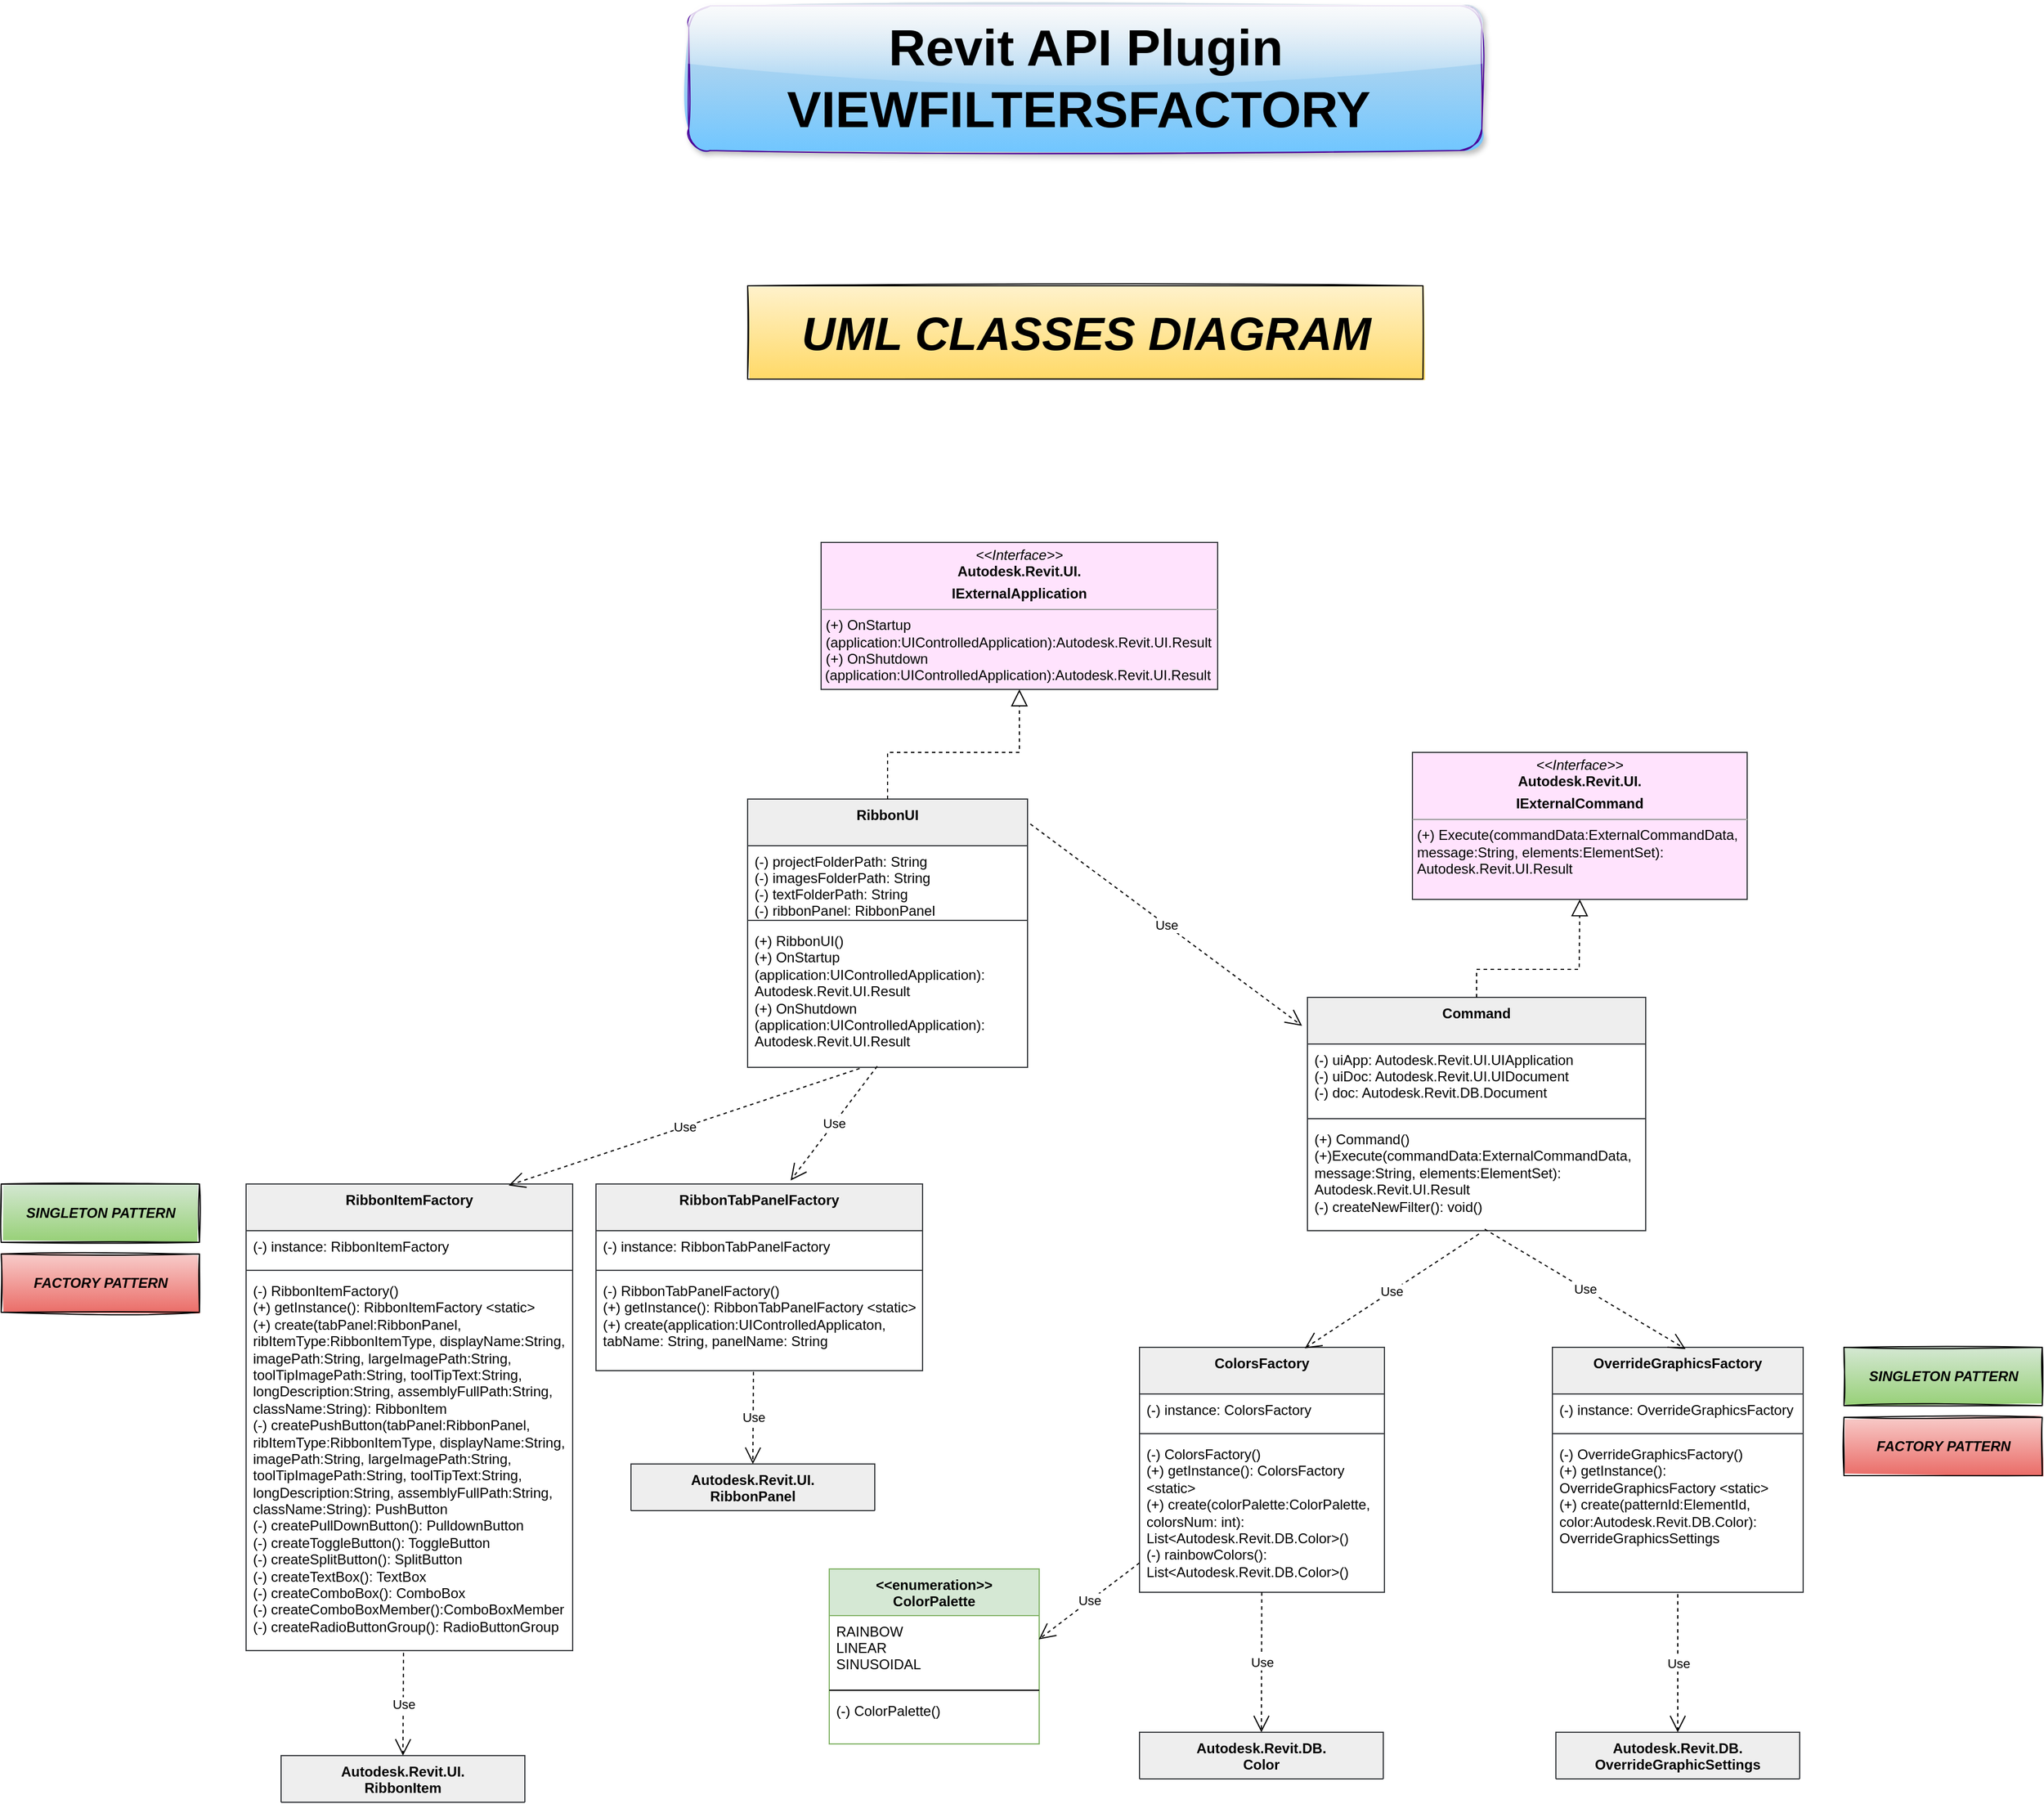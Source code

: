 <mxfile version="22.0.6" type="device">
  <diagram id="C5RBs43oDa-KdzZeNtuy" name="Page-1">
    <mxGraphModel dx="-2572" dy="5090" grid="1" gridSize="10" guides="1" tooltips="1" connect="1" arrows="1" fold="1" page="1" pageScale="1" pageWidth="827" pageHeight="1169" math="0" shadow="0">
      <root>
        <mxCell id="WIyWlLk6GJQsqaUBKTNV-0" />
        <mxCell id="WIyWlLk6GJQsqaUBKTNV-1" parent="WIyWlLk6GJQsqaUBKTNV-0" />
        <mxCell id="bTsdY4HcsBTZkOIxfHCk-0" value="&lt;&lt;enumeration&gt;&gt;&#xa;ColorPalette" style="swimlane;fontStyle=1;align=center;verticalAlign=top;childLayout=stackLayout;horizontal=1;startSize=40;horizontalStack=0;resizeParent=1;resizeParentMax=0;resizeLast=0;collapsible=1;marginBottom=0;labelBackgroundColor=none;fillColor=#d5e8d4;strokeColor=#82b366;" vertex="1" parent="WIyWlLk6GJQsqaUBKTNV-1">
          <mxGeometry x="5760" y="-1170" width="180" height="150" as="geometry" />
        </mxCell>
        <mxCell id="bTsdY4HcsBTZkOIxfHCk-1" value="RAINBOW&#xa;LINEAR&#xa;SINUSOIDAL" style="text;strokeColor=none;fillColor=none;align=left;verticalAlign=top;spacingLeft=4;spacingRight=4;overflow=hidden;rotatable=0;points=[[0,0.5],[1,0.5]];portConstraint=eastwest;labelBackgroundColor=none;" vertex="1" parent="bTsdY4HcsBTZkOIxfHCk-0">
          <mxGeometry y="40" width="180" height="60" as="geometry" />
        </mxCell>
        <mxCell id="bTsdY4HcsBTZkOIxfHCk-2" value="" style="line;strokeWidth=1;fillColor=none;align=left;verticalAlign=middle;spacingTop=-1;spacingLeft=3;spacingRight=3;rotatable=0;labelPosition=right;points=[];portConstraint=eastwest;labelBackgroundColor=none;" vertex="1" parent="bTsdY4HcsBTZkOIxfHCk-0">
          <mxGeometry y="100" width="180" height="8" as="geometry" />
        </mxCell>
        <mxCell id="bTsdY4HcsBTZkOIxfHCk-3" value="(-) ColorPalette()" style="text;strokeColor=none;fillColor=none;align=left;verticalAlign=top;spacingLeft=4;spacingRight=4;overflow=hidden;rotatable=0;points=[[0,0.5],[1,0.5]];portConstraint=eastwest;labelBackgroundColor=none;whiteSpace=wrap;" vertex="1" parent="bTsdY4HcsBTZkOIxfHCk-0">
          <mxGeometry y="108" width="180" height="42" as="geometry" />
        </mxCell>
        <mxCell id="bTsdY4HcsBTZkOIxfHCk-4" value="ColorsFactory" style="swimlane;fontStyle=1;align=center;verticalAlign=top;childLayout=stackLayout;horizontal=1;startSize=40;horizontalStack=0;resizeParent=1;resizeParentMax=0;resizeLast=0;collapsible=1;marginBottom=0;movable=1;resizable=1;rotatable=1;deletable=1;editable=1;locked=0;connectable=1;fillColor=#eeeeee;strokeColor=#36393d;" vertex="1" parent="WIyWlLk6GJQsqaUBKTNV-1">
          <mxGeometry x="6026" y="-1360" width="210" height="210" as="geometry" />
        </mxCell>
        <mxCell id="bTsdY4HcsBTZkOIxfHCk-5" value="(-) instance: ColorsFactory" style="text;strokeColor=none;fillColor=none;align=left;verticalAlign=top;spacingLeft=4;spacingRight=4;overflow=hidden;rotatable=0;points=[[0,0.5],[1,0.5]];portConstraint=eastwest;" vertex="1" parent="bTsdY4HcsBTZkOIxfHCk-4">
          <mxGeometry y="40" width="210" height="30" as="geometry" />
        </mxCell>
        <mxCell id="bTsdY4HcsBTZkOIxfHCk-6" value="" style="line;strokeWidth=1;fillColor=none;align=left;verticalAlign=middle;spacingTop=-1;spacingLeft=3;spacingRight=3;rotatable=0;labelPosition=right;points=[];portConstraint=eastwest;strokeColor=inherit;" vertex="1" parent="bTsdY4HcsBTZkOIxfHCk-4">
          <mxGeometry y="70" width="210" height="8" as="geometry" />
        </mxCell>
        <mxCell id="bTsdY4HcsBTZkOIxfHCk-7" value="(-) ColorsFactory()&#xa;(+) getInstance(): ColorsFactory &lt;static&gt;&#xa;(+) create(colorPalette:ColorPalette, colorsNum: int): List&lt;Autodesk.Revit.DB.Color&gt;()&#xa;(-) rainbowColors(): List&lt;Autodesk.Revit.DB.Color&gt;()" style="text;strokeColor=none;fillColor=none;align=left;verticalAlign=top;spacingLeft=4;spacingRight=4;overflow=hidden;rotatable=0;points=[[0,0.5],[1,0.5]];portConstraint=eastwest;whiteSpace=wrap;" vertex="1" parent="bTsdY4HcsBTZkOIxfHCk-4">
          <mxGeometry y="78" width="210" height="132" as="geometry" />
        </mxCell>
        <mxCell id="bTsdY4HcsBTZkOIxfHCk-8" value="OverrideGraphicsFactory" style="swimlane;fontStyle=1;align=center;verticalAlign=top;childLayout=stackLayout;horizontal=1;startSize=40;horizontalStack=0;resizeParent=1;resizeParentMax=0;resizeLast=0;collapsible=1;marginBottom=0;movable=1;resizable=1;rotatable=1;deletable=1;editable=1;locked=0;connectable=1;fillColor=#eeeeee;strokeColor=#36393d;" vertex="1" parent="WIyWlLk6GJQsqaUBKTNV-1">
          <mxGeometry x="6380" y="-1360" width="215" height="210" as="geometry" />
        </mxCell>
        <mxCell id="bTsdY4HcsBTZkOIxfHCk-9" value="(-) instance: OverrideGraphicsFactory" style="text;strokeColor=none;fillColor=none;align=left;verticalAlign=top;spacingLeft=4;spacingRight=4;overflow=hidden;rotatable=0;points=[[0,0.5],[1,0.5]];portConstraint=eastwest;" vertex="1" parent="bTsdY4HcsBTZkOIxfHCk-8">
          <mxGeometry y="40" width="215" height="30" as="geometry" />
        </mxCell>
        <mxCell id="bTsdY4HcsBTZkOIxfHCk-10" value="" style="line;strokeWidth=1;fillColor=none;align=left;verticalAlign=middle;spacingTop=-1;spacingLeft=3;spacingRight=3;rotatable=0;labelPosition=right;points=[];portConstraint=eastwest;strokeColor=inherit;" vertex="1" parent="bTsdY4HcsBTZkOIxfHCk-8">
          <mxGeometry y="70" width="215" height="8" as="geometry" />
        </mxCell>
        <mxCell id="bTsdY4HcsBTZkOIxfHCk-11" value="(-) OverrideGraphicsFactory()&#xa;(+) getInstance(): OverrideGraphicsFactory &lt;static&gt;&#xa;(+) create(patternId:ElementId, color:Autodesk.Revit.DB.Color): OverrideGraphicsSettings" style="text;strokeColor=none;fillColor=none;align=left;verticalAlign=top;spacingLeft=4;spacingRight=4;overflow=hidden;rotatable=0;points=[[0,0.5],[1,0.5]];portConstraint=eastwest;whiteSpace=wrap;" vertex="1" parent="bTsdY4HcsBTZkOIxfHCk-8">
          <mxGeometry y="78" width="215" height="132" as="geometry" />
        </mxCell>
        <mxCell id="bTsdY4HcsBTZkOIxfHCk-12" value="RibbonItemFactory" style="swimlane;fontStyle=1;align=center;verticalAlign=top;childLayout=stackLayout;horizontal=1;startSize=40;horizontalStack=0;resizeParent=1;resizeParentMax=0;resizeLast=0;collapsible=1;marginBottom=0;movable=1;resizable=1;rotatable=1;deletable=1;editable=1;locked=0;connectable=1;fillColor=#eeeeee;strokeColor=#36393d;" vertex="1" parent="WIyWlLk6GJQsqaUBKTNV-1">
          <mxGeometry x="5260" y="-1500" width="280" height="400" as="geometry" />
        </mxCell>
        <mxCell id="bTsdY4HcsBTZkOIxfHCk-13" value="(-) instance: RibbonItemFactory" style="text;strokeColor=none;fillColor=none;align=left;verticalAlign=top;spacingLeft=4;spacingRight=4;overflow=hidden;rotatable=0;points=[[0,0.5],[1,0.5]];portConstraint=eastwest;" vertex="1" parent="bTsdY4HcsBTZkOIxfHCk-12">
          <mxGeometry y="40" width="280" height="30" as="geometry" />
        </mxCell>
        <mxCell id="bTsdY4HcsBTZkOIxfHCk-14" value="" style="line;strokeWidth=1;fillColor=none;align=left;verticalAlign=middle;spacingTop=-1;spacingLeft=3;spacingRight=3;rotatable=0;labelPosition=right;points=[];portConstraint=eastwest;strokeColor=inherit;" vertex="1" parent="bTsdY4HcsBTZkOIxfHCk-12">
          <mxGeometry y="70" width="280" height="8" as="geometry" />
        </mxCell>
        <mxCell id="bTsdY4HcsBTZkOIxfHCk-15" value="(-) RibbonItemFactory()&#xa;(+) getInstance(): RibbonItemFactory &lt;static&gt;&#xa;(+) create(tabPanel:RibbonPanel, ribItemType:RibbonItemType, displayName:String, imagePath:String, largeImagePath:String, toolTipImagePath:String, toolTipText:String, longDescription:String, assemblyFullPath:String, className:String): RibbonItem&#xa;(-) createPushButton(tabPanel:RibbonPanel, ribItemType:RibbonItemType, displayName:String, imagePath:String, largeImagePath:String, toolTipImagePath:String, toolTipText:String, longDescription:String, assemblyFullPath:String, className:String): PushButton&#xa;(-) createPullDownButton(): PulldownButton&#xa;(-) createToggleButton(): ToggleButton&#xa;(-) createSplitButton(): SplitButton&#xa;(-) createTextBox(): TextBox&#xa;(-) createComboBox(): ComboBox&#xa;(-) createComboBoxMember():ComboBoxMember&#xa;(-) createRadioButtonGroup(): RadioButtonGroup" style="text;strokeColor=none;fillColor=none;align=left;verticalAlign=top;spacingLeft=4;spacingRight=4;overflow=hidden;rotatable=0;points=[[0,0.5],[1,0.5]];portConstraint=eastwest;whiteSpace=wrap;" vertex="1" parent="bTsdY4HcsBTZkOIxfHCk-12">
          <mxGeometry y="78" width="280" height="322" as="geometry" />
        </mxCell>
        <mxCell id="bTsdY4HcsBTZkOIxfHCk-16" value="RibbonTabPanelFactory" style="swimlane;fontStyle=1;align=center;verticalAlign=top;childLayout=stackLayout;horizontal=1;startSize=40;horizontalStack=0;resizeParent=1;resizeParentMax=0;resizeLast=0;collapsible=1;marginBottom=0;movable=1;resizable=1;rotatable=1;deletable=1;editable=1;locked=0;connectable=1;fillColor=#eeeeee;strokeColor=#36393d;" vertex="1" parent="WIyWlLk6GJQsqaUBKTNV-1">
          <mxGeometry x="5560" y="-1500" width="280" height="160" as="geometry" />
        </mxCell>
        <mxCell id="bTsdY4HcsBTZkOIxfHCk-17" value="(-) instance: RibbonTabPanelFactory" style="text;strokeColor=none;fillColor=none;align=left;verticalAlign=top;spacingLeft=4;spacingRight=4;overflow=hidden;rotatable=0;points=[[0,0.5],[1,0.5]];portConstraint=eastwest;" vertex="1" parent="bTsdY4HcsBTZkOIxfHCk-16">
          <mxGeometry y="40" width="280" height="30" as="geometry" />
        </mxCell>
        <mxCell id="bTsdY4HcsBTZkOIxfHCk-18" value="" style="line;strokeWidth=1;fillColor=none;align=left;verticalAlign=middle;spacingTop=-1;spacingLeft=3;spacingRight=3;rotatable=0;labelPosition=right;points=[];portConstraint=eastwest;strokeColor=inherit;" vertex="1" parent="bTsdY4HcsBTZkOIxfHCk-16">
          <mxGeometry y="70" width="280" height="8" as="geometry" />
        </mxCell>
        <mxCell id="bTsdY4HcsBTZkOIxfHCk-19" value="(-) RibbonTabPanelFactory()&#xa;(+) getInstance(): RibbonTabPanelFactory &lt;static&gt;&#xa;(+) create(application:UIControlledApplicaton, tabName: String, panelName: String" style="text;strokeColor=none;fillColor=none;align=left;verticalAlign=top;spacingLeft=4;spacingRight=4;overflow=hidden;rotatable=0;points=[[0,0.5],[1,0.5]];portConstraint=eastwest;whiteSpace=wrap;" vertex="1" parent="bTsdY4HcsBTZkOIxfHCk-16">
          <mxGeometry y="78" width="280" height="82" as="geometry" />
        </mxCell>
        <mxCell id="bTsdY4HcsBTZkOIxfHCk-20" value="RibbonUI" style="swimlane;fontStyle=1;align=center;verticalAlign=top;childLayout=stackLayout;horizontal=1;startSize=40;horizontalStack=0;resizeParent=1;resizeParentMax=0;resizeLast=0;collapsible=1;marginBottom=0;movable=1;resizable=1;rotatable=1;deletable=1;editable=1;locked=0;connectable=1;fillColor=#eeeeee;strokeColor=#36393d;" vertex="1" parent="WIyWlLk6GJQsqaUBKTNV-1">
          <mxGeometry x="5690" y="-1830" width="240" height="230" as="geometry" />
        </mxCell>
        <mxCell id="bTsdY4HcsBTZkOIxfHCk-21" value="(-) projectFolderPath: String&#xa;(-) imagesFolderPath: String&#xa;(-) textFolderPath: String&#xa;(-) ribbonPanel: RibbonPanel" style="text;strokeColor=none;fillColor=none;align=left;verticalAlign=top;spacingLeft=4;spacingRight=4;overflow=hidden;rotatable=0;points=[[0,0.5],[1,0.5]];portConstraint=eastwest;" vertex="1" parent="bTsdY4HcsBTZkOIxfHCk-20">
          <mxGeometry y="40" width="240" height="60" as="geometry" />
        </mxCell>
        <mxCell id="bTsdY4HcsBTZkOIxfHCk-22" value="" style="line;strokeWidth=1;fillColor=none;align=left;verticalAlign=middle;spacingTop=-1;spacingLeft=3;spacingRight=3;rotatable=0;labelPosition=right;points=[];portConstraint=eastwest;strokeColor=inherit;" vertex="1" parent="bTsdY4HcsBTZkOIxfHCk-20">
          <mxGeometry y="100" width="240" height="8" as="geometry" />
        </mxCell>
        <mxCell id="bTsdY4HcsBTZkOIxfHCk-23" value="(+) RibbonUI()&#xa;(+) OnStartup&#xa;(application:UIControlledApplication):&#xa;Autodesk.Revit.UI.Result&#xa;(+) OnShutdown &#xa;(application:UIControlledApplication):&#xa;Autodesk.Revit.UI.Result" style="text;strokeColor=none;fillColor=none;align=left;verticalAlign=top;spacingLeft=4;spacingRight=4;overflow=hidden;rotatable=0;points=[[0,0.5],[1,0.5]];portConstraint=eastwest;whiteSpace=wrap;" vertex="1" parent="bTsdY4HcsBTZkOIxfHCk-20">
          <mxGeometry y="108" width="240" height="122" as="geometry" />
        </mxCell>
        <mxCell id="bTsdY4HcsBTZkOIxfHCk-24" value="&lt;p style=&quot;margin: 0px ; margin-top: 4px ; text-align: center&quot;&gt;&lt;i&gt;&amp;lt;&amp;lt;Interface&amp;gt;&amp;gt;&lt;/i&gt;&lt;br&gt;&lt;b&gt;Autodesk.Revit.UI.&lt;/b&gt;&lt;/p&gt;&lt;p style=&quot;margin: 0px ; margin-top: 4px ; text-align: center&quot;&gt;&lt;b&gt;IExternalApplication&lt;/b&gt;&lt;/p&gt;&lt;hr size=&quot;1&quot;&gt;&lt;p style=&quot;margin: 0px ; margin-left: 4px&quot;&gt;(+) OnStartup&lt;/p&gt;&lt;p style=&quot;margin: 0px ; margin-left: 4px&quot;&gt;(application:UIControlledApplication):&lt;span style=&quot;background-color: initial;&quot;&gt;Autodesk.Revit.UI.Result&lt;/span&gt;&lt;/p&gt;&lt;p style=&quot;margin: 0px ; margin-left: 4px&quot;&gt;&lt;span style=&quot;background-color: initial;&quot;&gt;(+) OnShutdown&lt;/span&gt;&lt;/p&gt;&amp;nbsp;(application:UIControlledApplication):Autodesk.Revit.UI.Result" style="verticalAlign=top;align=left;overflow=fill;fontSize=12;fontFamily=Helvetica;html=1;fillColor=#FFE3FD;strokeColor=#36393d;" vertex="1" parent="WIyWlLk6GJQsqaUBKTNV-1">
          <mxGeometry x="5753" y="-2050" width="340" height="126" as="geometry" />
        </mxCell>
        <mxCell id="bTsdY4HcsBTZkOIxfHCk-25" value="" style="endArrow=block;dashed=1;endFill=0;endSize=12;html=1;rounded=0;exitX=0.5;exitY=0;exitDx=0;exitDy=0;entryX=0.5;entryY=1;entryDx=0;entryDy=0;" edge="1" parent="WIyWlLk6GJQsqaUBKTNV-1" source="bTsdY4HcsBTZkOIxfHCk-20" target="bTsdY4HcsBTZkOIxfHCk-24">
          <mxGeometry width="160" relative="1" as="geometry">
            <mxPoint x="5640" y="-1850" as="sourcePoint" />
            <mxPoint x="5925" y="-1910" as="targetPoint" />
            <Array as="points">
              <mxPoint x="5810" y="-1870" />
              <mxPoint x="5923" y="-1870" />
            </Array>
          </mxGeometry>
        </mxCell>
        <mxCell id="bTsdY4HcsBTZkOIxfHCk-28" value="Command" style="swimlane;fontStyle=1;align=center;verticalAlign=top;childLayout=stackLayout;horizontal=1;startSize=40;horizontalStack=0;resizeParent=1;resizeParentMax=0;resizeLast=0;collapsible=1;marginBottom=0;movable=1;resizable=1;rotatable=1;deletable=1;editable=1;locked=0;connectable=1;fillColor=#eeeeee;strokeColor=#36393d;" vertex="1" parent="WIyWlLk6GJQsqaUBKTNV-1">
          <mxGeometry x="6170" y="-1660" width="290" height="200" as="geometry" />
        </mxCell>
        <mxCell id="bTsdY4HcsBTZkOIxfHCk-29" value="(-) uiApp: Autodesk.Revit.UI.UIApplication&#xa;(-) uiDoc: Autodesk.Revit.UI.UIDocument&#xa;(-) doc: Autodesk.Revit.DB.Document" style="text;strokeColor=none;fillColor=none;align=left;verticalAlign=top;spacingLeft=4;spacingRight=4;overflow=hidden;rotatable=0;points=[[0,0.5],[1,0.5]];portConstraint=eastwest;" vertex="1" parent="bTsdY4HcsBTZkOIxfHCk-28">
          <mxGeometry y="40" width="290" height="60" as="geometry" />
        </mxCell>
        <mxCell id="bTsdY4HcsBTZkOIxfHCk-30" value="" style="line;strokeWidth=1;fillColor=none;align=left;verticalAlign=middle;spacingTop=-1;spacingLeft=3;spacingRight=3;rotatable=0;labelPosition=right;points=[];portConstraint=eastwest;strokeColor=inherit;" vertex="1" parent="bTsdY4HcsBTZkOIxfHCk-28">
          <mxGeometry y="100" width="290" height="8" as="geometry" />
        </mxCell>
        <mxCell id="bTsdY4HcsBTZkOIxfHCk-31" value="(+) Command()&#xa;(+)Execute(commandData:ExternalCommandData, &#xa;message:String, elements:ElementSet): &#xa;Autodesk.Revit.UI.Result&#xa;(-) createNewFilter(): void()" style="text;strokeColor=none;fillColor=none;align=left;verticalAlign=top;spacingLeft=4;spacingRight=4;overflow=hidden;rotatable=0;points=[[0,0.5],[1,0.5]];portConstraint=eastwest;whiteSpace=wrap;" vertex="1" parent="bTsdY4HcsBTZkOIxfHCk-28">
          <mxGeometry y="108" width="290" height="92" as="geometry" />
        </mxCell>
        <mxCell id="bTsdY4HcsBTZkOIxfHCk-32" value="&lt;p style=&quot;margin: 0px ; margin-top: 4px ; text-align: center&quot;&gt;&lt;i&gt;&amp;lt;&amp;lt;Interface&amp;gt;&amp;gt;&lt;/i&gt;&lt;br&gt;&lt;b&gt;Autodesk.Revit.UI.&lt;/b&gt;&lt;/p&gt;&lt;p style=&quot;margin: 0px ; margin-top: 4px ; text-align: center&quot;&gt;&lt;b&gt;IExternalCommand&lt;/b&gt;&lt;/p&gt;&lt;hr size=&quot;1&quot;&gt;&lt;p style=&quot;margin: 0px ; margin-left: 4px&quot;&gt;(+) Execute(commandData:ExternalCommandData,&amp;nbsp;&lt;/p&gt;&lt;p style=&quot;margin: 0px ; margin-left: 4px&quot;&gt;message:String, elements:ElementSet):&amp;nbsp;&lt;/p&gt;&lt;p style=&quot;margin: 0px ; margin-left: 4px&quot;&gt;Autodesk.Revit.UI.Result&lt;/p&gt;&lt;p style=&quot;margin: 0px ; margin-left: 4px&quot;&gt;&lt;/p&gt;" style="verticalAlign=top;align=left;overflow=fill;fontSize=12;fontFamily=Helvetica;html=1;fillColor=#FFE3FD;strokeColor=#36393d;" vertex="1" parent="WIyWlLk6GJQsqaUBKTNV-1">
          <mxGeometry x="6260" y="-1870" width="287" height="126" as="geometry" />
        </mxCell>
        <mxCell id="bTsdY4HcsBTZkOIxfHCk-33" value="" style="endArrow=block;dashed=1;endFill=0;endSize=12;html=1;rounded=0;exitX=0.5;exitY=0;exitDx=0;exitDy=0;entryX=0.5;entryY=1;entryDx=0;entryDy=0;" edge="1" parent="WIyWlLk6GJQsqaUBKTNV-1" source="bTsdY4HcsBTZkOIxfHCk-28" target="bTsdY4HcsBTZkOIxfHCk-32">
          <mxGeometry width="160" relative="1" as="geometry">
            <mxPoint x="6120" y="-1664" as="sourcePoint" />
            <mxPoint x="6405" y="-1724" as="targetPoint" />
            <Array as="points">
              <mxPoint x="6315" y="-1684" />
              <mxPoint x="6360" y="-1684" />
              <mxPoint x="6403" y="-1684" />
            </Array>
          </mxGeometry>
        </mxCell>
        <mxCell id="bTsdY4HcsBTZkOIxfHCk-35" value="Use" style="endArrow=open;endSize=12;dashed=1;html=1;rounded=0;entryX=0.998;entryY=0.34;entryDx=0;entryDy=0;entryPerimeter=0;" edge="1" parent="WIyWlLk6GJQsqaUBKTNV-1" source="bTsdY4HcsBTZkOIxfHCk-4" target="bTsdY4HcsBTZkOIxfHCk-1">
          <mxGeometry width="160" relative="1" as="geometry">
            <mxPoint x="6212" y="-1380" as="sourcePoint" />
            <mxPoint x="6342" y="-1331" as="targetPoint" />
            <Array as="points" />
          </mxGeometry>
        </mxCell>
        <mxCell id="bTsdY4HcsBTZkOIxfHCk-36" value="Use" style="endArrow=open;endSize=12;dashed=1;html=1;rounded=0;entryX=-0.016;entryY=0.122;entryDx=0;entryDy=0;entryPerimeter=0;exitX=1.01;exitY=0.093;exitDx=0;exitDy=0;exitPerimeter=0;" edge="1" parent="WIyWlLk6GJQsqaUBKTNV-1" source="bTsdY4HcsBTZkOIxfHCk-20" target="bTsdY4HcsBTZkOIxfHCk-28">
          <mxGeometry width="160" relative="1" as="geometry">
            <mxPoint x="6108" y="-1618" as="sourcePoint" />
            <mxPoint x="6020" y="-1570" as="targetPoint" />
            <Array as="points" />
          </mxGeometry>
        </mxCell>
        <mxCell id="bTsdY4HcsBTZkOIxfHCk-37" value="Use" style="endArrow=open;endSize=12;dashed=1;html=1;rounded=0;entryX=0.531;entryY=0.007;entryDx=0;entryDy=0;entryPerimeter=0;exitX=0.524;exitY=0.986;exitDx=0;exitDy=0;exitPerimeter=0;" edge="1" parent="WIyWlLk6GJQsqaUBKTNV-1" source="bTsdY4HcsBTZkOIxfHCk-31" target="bTsdY4HcsBTZkOIxfHCk-8">
          <mxGeometry width="160" relative="1" as="geometry">
            <mxPoint x="6340" y="-1430" as="sourcePoint" />
            <mxPoint x="6573" y="-1257" as="targetPoint" />
            <Array as="points" />
          </mxGeometry>
        </mxCell>
        <mxCell id="bTsdY4HcsBTZkOIxfHCk-38" value="Use" style="endArrow=open;endSize=12;dashed=1;html=1;rounded=0;exitX=0.507;exitY=1.031;exitDx=0;exitDy=0;exitPerimeter=0;entryX=0.675;entryY=0.004;entryDx=0;entryDy=0;entryPerimeter=0;" edge="1" parent="WIyWlLk6GJQsqaUBKTNV-1" source="bTsdY4HcsBTZkOIxfHCk-31" target="bTsdY4HcsBTZkOIxfHCk-4">
          <mxGeometry width="160" relative="1" as="geometry">
            <mxPoint x="6330" y="-1450" as="sourcePoint" />
            <mxPoint x="6300" y="-1200" as="targetPoint" />
            <Array as="points" />
          </mxGeometry>
        </mxCell>
        <mxCell id="bTsdY4HcsBTZkOIxfHCk-39" value="Use" style="endArrow=open;endSize=12;dashed=1;html=1;rounded=0;exitX=0.463;exitY=0.992;exitDx=0;exitDy=0;exitPerimeter=0;entryX=0.596;entryY=-0.019;entryDx=0;entryDy=0;entryPerimeter=0;" edge="1" parent="WIyWlLk6GJQsqaUBKTNV-1" source="bTsdY4HcsBTZkOIxfHCk-23" target="bTsdY4HcsBTZkOIxfHCk-16">
          <mxGeometry width="160" relative="1" as="geometry">
            <mxPoint x="5959" y="-1550" as="sourcePoint" />
            <mxPoint x="5810" y="-1452" as="targetPoint" />
            <Array as="points" />
          </mxGeometry>
        </mxCell>
        <mxCell id="bTsdY4HcsBTZkOIxfHCk-40" value="Use" style="endArrow=open;endSize=12;dashed=1;html=1;rounded=0;exitX=0.4;exitY=1.008;exitDx=0;exitDy=0;exitPerimeter=0;entryX=0.804;entryY=0.003;entryDx=0;entryDy=0;entryPerimeter=0;" edge="1" parent="WIyWlLk6GJQsqaUBKTNV-1" source="bTsdY4HcsBTZkOIxfHCk-23" target="bTsdY4HcsBTZkOIxfHCk-12">
          <mxGeometry width="160" relative="1" as="geometry">
            <mxPoint x="5811" y="-1591" as="sourcePoint" />
            <mxPoint x="5737" y="-1493" as="targetPoint" />
            <Array as="points" />
          </mxGeometry>
        </mxCell>
        <mxCell id="bTsdY4HcsBTZkOIxfHCk-44" value="&lt;i&gt;&lt;b&gt;SINGLETON PATTERN&lt;/b&gt;&lt;/i&gt;" style="html=1;labelBackgroundColor=none;fillColor=#d5e8d4;strokeColor=#000000;glass=0;sketch=1;gradientColor=#97d077;" vertex="1" parent="WIyWlLk6GJQsqaUBKTNV-1">
          <mxGeometry x="5050" y="-1500" width="170" height="50" as="geometry" />
        </mxCell>
        <mxCell id="bTsdY4HcsBTZkOIxfHCk-43" value="&lt;i&gt;&lt;b&gt;FACTORY PATTERN&lt;/b&gt;&lt;/i&gt;" style="html=1;labelBackgroundColor=none;fillColor=#f8cecc;strokeColor=#000000;gradientColor=#ea6b66;glass=0;sketch=1;" vertex="1" parent="WIyWlLk6GJQsqaUBKTNV-1">
          <mxGeometry x="5050" y="-1440" width="170" height="50" as="geometry" />
        </mxCell>
        <mxCell id="bTsdY4HcsBTZkOIxfHCk-45" value="&lt;i&gt;&lt;b&gt;SINGLETON PATTERN&lt;/b&gt;&lt;/i&gt;" style="html=1;labelBackgroundColor=none;fillColor=#d5e8d4;strokeColor=#000000;glass=0;sketch=1;gradientColor=#97d077;" vertex="1" parent="WIyWlLk6GJQsqaUBKTNV-1">
          <mxGeometry x="6630" y="-1360" width="170" height="50" as="geometry" />
        </mxCell>
        <mxCell id="bTsdY4HcsBTZkOIxfHCk-46" value="&lt;i&gt;&lt;b&gt;FACTORY PATTERN&lt;/b&gt;&lt;/i&gt;" style="html=1;labelBackgroundColor=none;fillColor=#f8cecc;strokeColor=#000000;gradientColor=#ea6b66;glass=0;sketch=1;" vertex="1" parent="WIyWlLk6GJQsqaUBKTNV-1">
          <mxGeometry x="6630" y="-1300" width="170" height="50" as="geometry" />
        </mxCell>
        <mxCell id="bTsdY4HcsBTZkOIxfHCk-47" value="Use" style="endArrow=open;endSize=12;dashed=1;html=1;rounded=0;entryX=0.5;entryY=0;entryDx=0;entryDy=0;" edge="1" parent="WIyWlLk6GJQsqaUBKTNV-1" source="bTsdY4HcsBTZkOIxfHCk-7" target="bTsdY4HcsBTZkOIxfHCk-49">
          <mxGeometry width="160" relative="1" as="geometry">
            <mxPoint x="6153" y="-1130" as="sourcePoint" />
            <mxPoint x="6140" y="-1070" as="targetPoint" />
            <Array as="points" />
          </mxGeometry>
        </mxCell>
        <mxCell id="bTsdY4HcsBTZkOIxfHCk-48" value="Use" style="endArrow=open;endSize=12;dashed=1;html=1;rounded=0;exitX=0.5;exitY=1.012;exitDx=0;exitDy=0;exitPerimeter=0;entryX=0.5;entryY=0;entryDx=0;entryDy=0;" edge="1" parent="WIyWlLk6GJQsqaUBKTNV-1" source="bTsdY4HcsBTZkOIxfHCk-11" target="bTsdY4HcsBTZkOIxfHCk-58">
          <mxGeometry width="160" relative="1" as="geometry">
            <mxPoint x="6150" y="-1140" as="sourcePoint" />
            <mxPoint x="6450" y="-1080" as="targetPoint" />
            <Array as="points" />
          </mxGeometry>
        </mxCell>
        <mxCell id="bTsdY4HcsBTZkOIxfHCk-49" value="Autodesk.Revit.DB.&#xa;Color" style="swimlane;fontStyle=1;align=center;verticalAlign=top;childLayout=stackLayout;horizontal=1;startSize=40;horizontalStack=0;resizeParent=1;resizeParentMax=0;resizeLast=0;collapsible=1;marginBottom=0;movable=1;resizable=1;rotatable=1;deletable=1;editable=1;locked=0;connectable=1;fillColor=#eeeeee;strokeColor=#36393d;" vertex="1" parent="WIyWlLk6GJQsqaUBKTNV-1">
          <mxGeometry x="6026" y="-1030" width="209" height="40" as="geometry" />
        </mxCell>
        <mxCell id="bTsdY4HcsBTZkOIxfHCk-53" value="Autodesk.Revit.UI.&#xa;RibbonItem" style="swimlane;fontStyle=1;align=center;verticalAlign=top;childLayout=stackLayout;horizontal=1;startSize=40;horizontalStack=0;resizeParent=1;resizeParentMax=0;resizeLast=0;collapsible=1;marginBottom=0;movable=1;resizable=1;rotatable=1;deletable=1;editable=1;locked=0;connectable=1;fillColor=#eeeeee;strokeColor=#36393d;" vertex="1" parent="WIyWlLk6GJQsqaUBKTNV-1">
          <mxGeometry x="5290" y="-1010" width="209" height="40" as="geometry" />
        </mxCell>
        <mxCell id="bTsdY4HcsBTZkOIxfHCk-57" value="Use" style="endArrow=open;endSize=12;dashed=1;html=1;rounded=0;entryX=0.5;entryY=0;entryDx=0;entryDy=0;exitX=0.482;exitY=1.006;exitDx=0;exitDy=0;exitPerimeter=0;" edge="1" parent="WIyWlLk6GJQsqaUBKTNV-1" source="bTsdY4HcsBTZkOIxfHCk-15" target="bTsdY4HcsBTZkOIxfHCk-53">
          <mxGeometry width="160" relative="1" as="geometry">
            <mxPoint x="5499" y="-1080" as="sourcePoint" />
            <mxPoint x="5499" y="-960" as="targetPoint" />
            <Array as="points" />
          </mxGeometry>
        </mxCell>
        <mxCell id="bTsdY4HcsBTZkOIxfHCk-58" value="Autodesk.Revit.DB.&#xa;OverrideGraphicSettings" style="swimlane;fontStyle=1;align=center;verticalAlign=top;childLayout=stackLayout;horizontal=1;startSize=40;horizontalStack=0;resizeParent=1;resizeParentMax=0;resizeLast=0;collapsible=1;marginBottom=0;movable=1;resizable=1;rotatable=1;deletable=1;editable=1;locked=0;connectable=1;fillColor=#eeeeee;strokeColor=#36393d;" vertex="1" parent="WIyWlLk6GJQsqaUBKTNV-1">
          <mxGeometry x="6383" y="-1030" width="209" height="40" as="geometry" />
        </mxCell>
        <mxCell id="bTsdY4HcsBTZkOIxfHCk-59" value="Autodesk.Revit.UI.&#xa;RibbonPanel" style="swimlane;fontStyle=1;align=center;verticalAlign=top;childLayout=stackLayout;horizontal=1;startSize=40;horizontalStack=0;resizeParent=1;resizeParentMax=0;resizeLast=0;collapsible=1;marginBottom=0;movable=1;resizable=1;rotatable=1;deletable=1;editable=1;locked=0;connectable=1;fillColor=#eeeeee;strokeColor=#36393d;" vertex="1" parent="WIyWlLk6GJQsqaUBKTNV-1">
          <mxGeometry x="5590" y="-1260" width="209" height="40" as="geometry" />
        </mxCell>
        <mxCell id="bTsdY4HcsBTZkOIxfHCk-60" value="Use" style="endArrow=open;endSize=12;dashed=1;html=1;rounded=0;entryX=0.5;entryY=0;entryDx=0;entryDy=0;exitX=0.482;exitY=1.006;exitDx=0;exitDy=0;exitPerimeter=0;" edge="1" parent="WIyWlLk6GJQsqaUBKTNV-1" target="bTsdY4HcsBTZkOIxfHCk-59">
          <mxGeometry width="160" relative="1" as="geometry">
            <mxPoint x="5695" y="-1339" as="sourcePoint" />
            <mxPoint x="5799" y="-1201" as="targetPoint" />
            <Array as="points" />
          </mxGeometry>
        </mxCell>
        <mxCell id="bTsdY4HcsBTZkOIxfHCk-61" value="&lt;span style=&quot;font-size: 40px;&quot;&gt;&lt;b&gt;&lt;i&gt;UML CLASSES DIAGRAM&lt;/i&gt;&lt;/b&gt;&lt;/span&gt;" style="html=1;labelBackgroundColor=none;fillColor=#fff2cc;strokeColor=#000000;glass=0;sketch=1;gradientColor=#ffd966;" vertex="1" parent="WIyWlLk6GJQsqaUBKTNV-1">
          <mxGeometry x="5690" y="-2270" width="579" height="80" as="geometry" />
        </mxCell>
        <mxCell id="bTsdY4HcsBTZkOIxfHCk-62" value="&lt;b&gt;&lt;font style=&quot;font-size: 44px;&quot;&gt;Revit API Plugin&lt;br&gt;VIEWFILTERSFACTORY&amp;nbsp;&lt;/font&gt;&lt;/b&gt;" style="rounded=1;whiteSpace=wrap;html=1;fillColor=#D2DDE7;strokeColor=#4C0099;gradientColor=#70C6FF;shadow=1;sketch=1;curveFitting=1;jiggle=2;glass=1;" vertex="1" parent="WIyWlLk6GJQsqaUBKTNV-1">
          <mxGeometry x="5639.5" y="-2510" width="680" height="124" as="geometry" />
        </mxCell>
      </root>
    </mxGraphModel>
  </diagram>
</mxfile>

